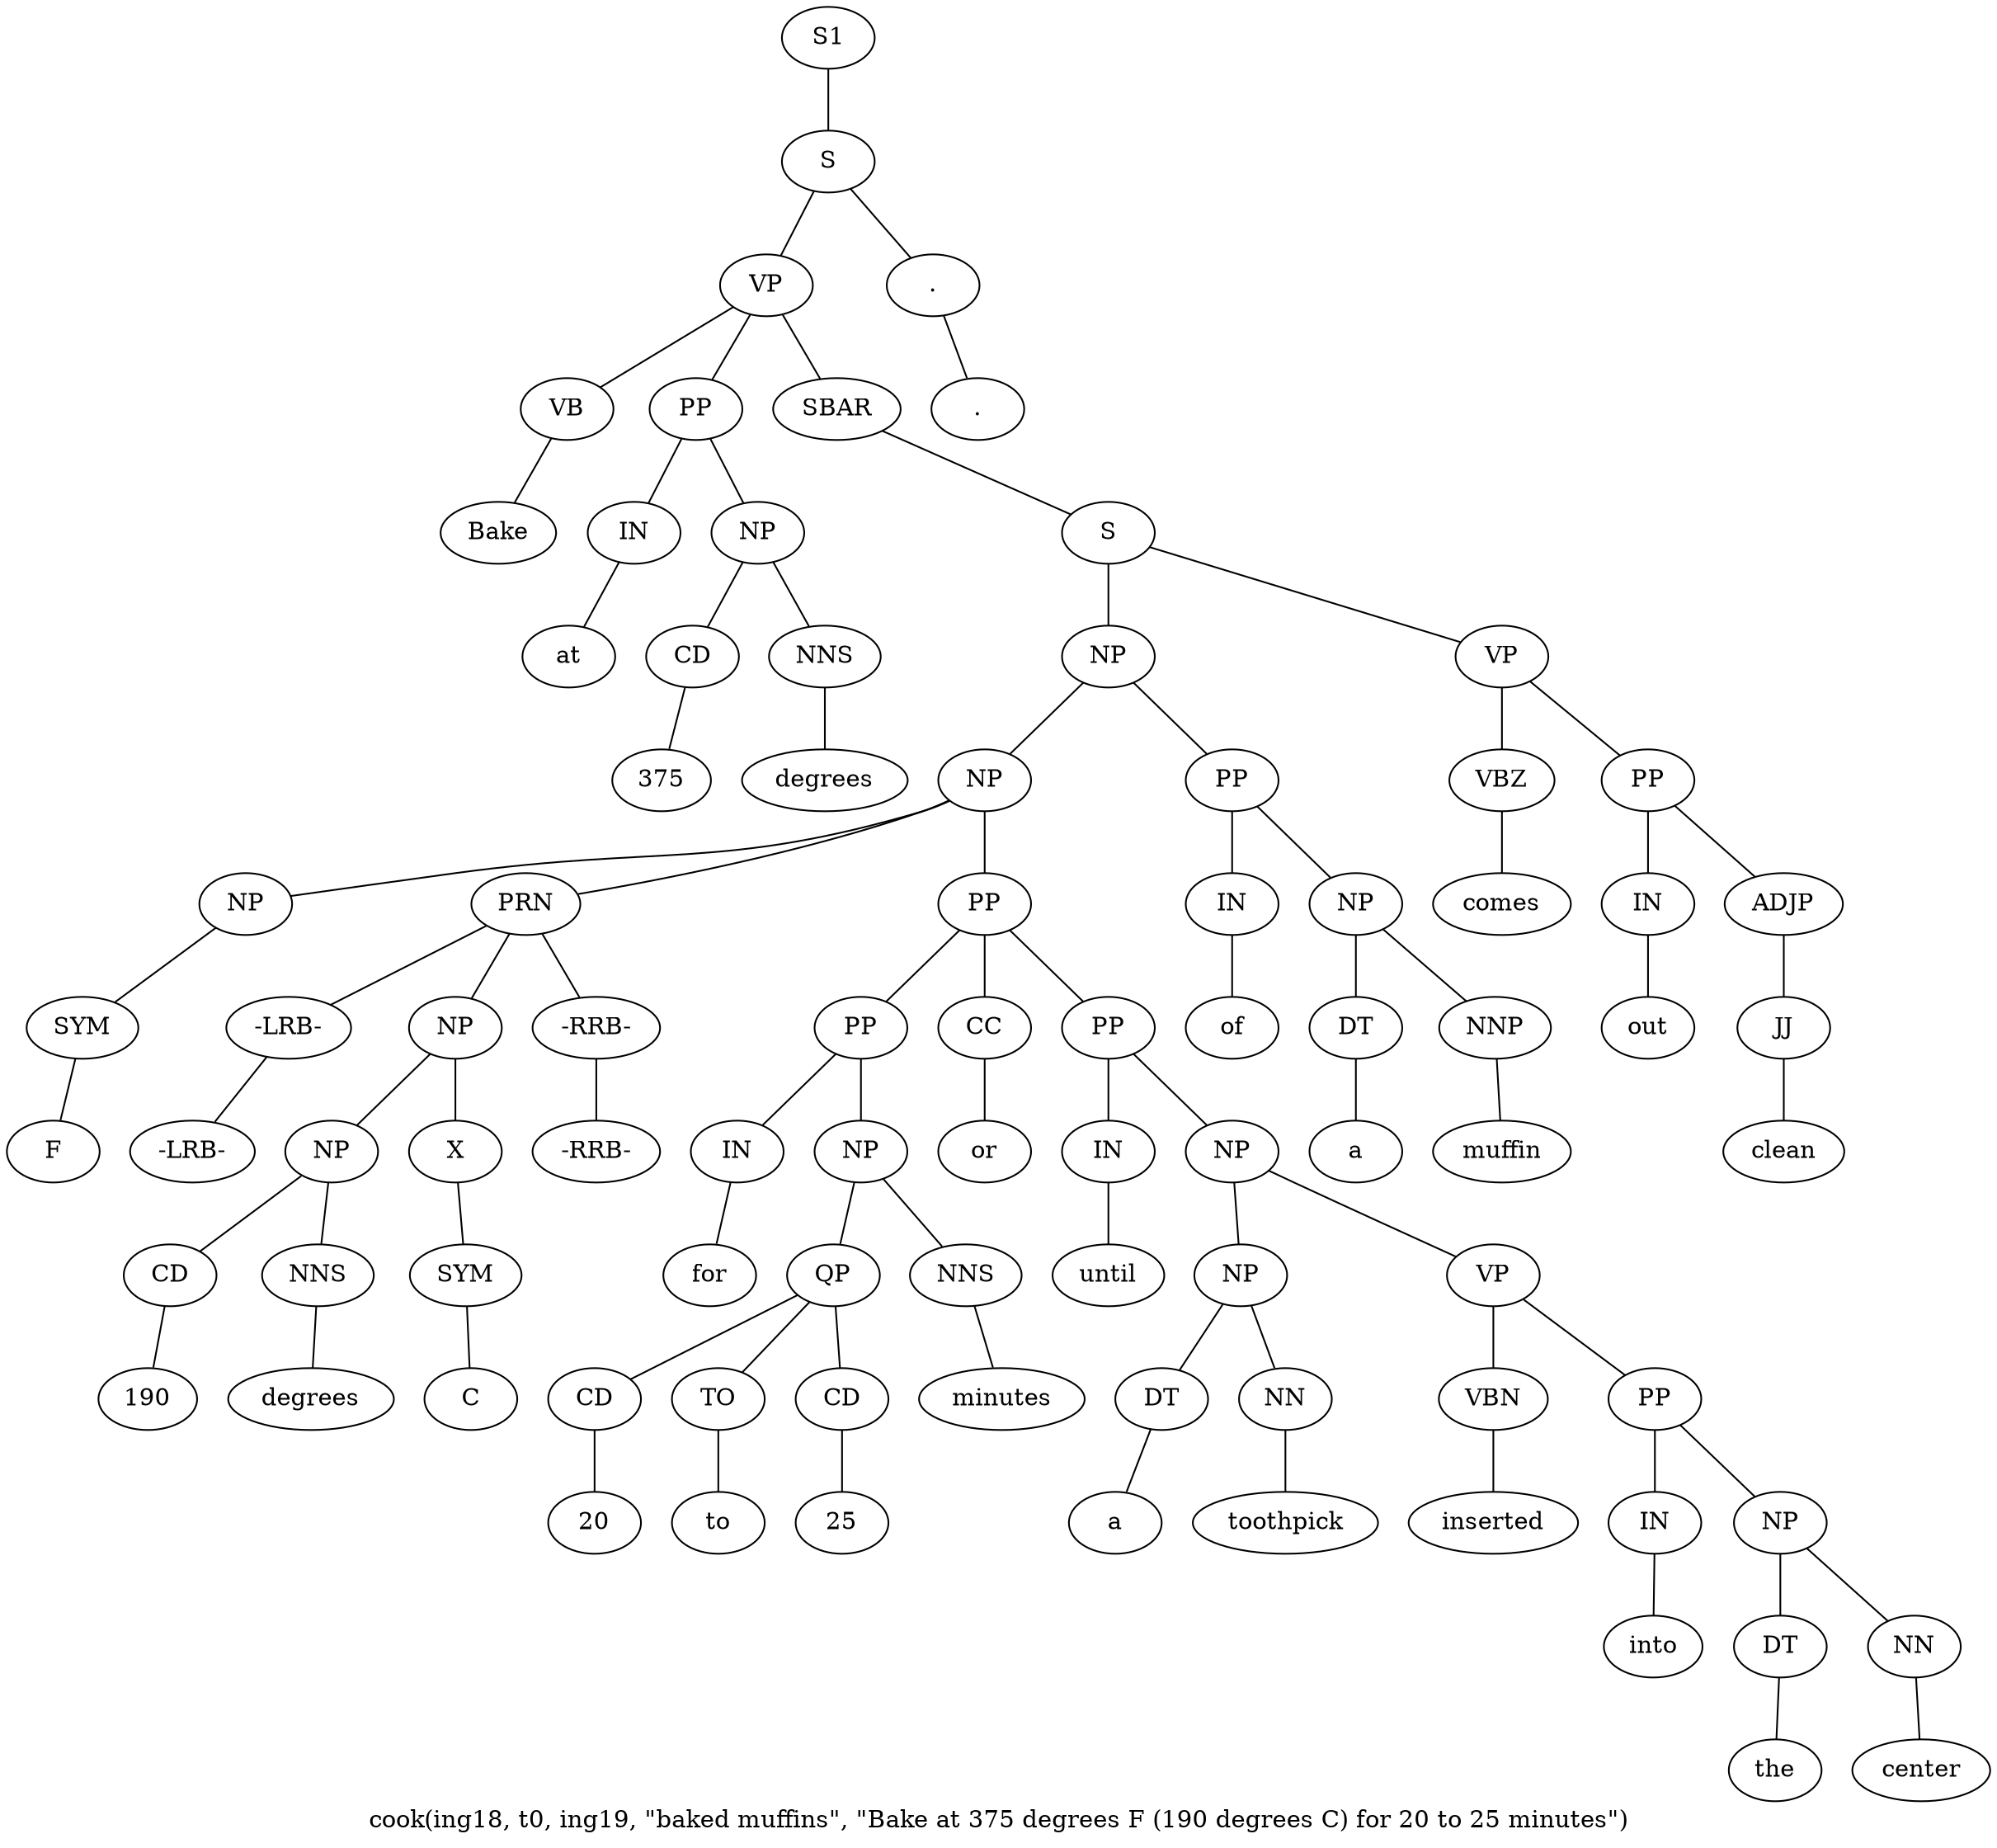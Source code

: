 graph SyntaxGraph {
	label = "cook(ing18, t0, ing19, \"baked muffins\", \"Bake at 375 degrees F (190 degrees C) for 20 to 25 minutes\")";
	Node0 [label="S1"];
	Node1 [label="S"];
	Node2 [label="VP"];
	Node3 [label="VB"];
	Node4 [label="Bake"];
	Node5 [label="PP"];
	Node6 [label="IN"];
	Node7 [label="at"];
	Node8 [label="NP"];
	Node9 [label="CD"];
	Node10 [label="375"];
	Node11 [label="NNS"];
	Node12 [label="degrees"];
	Node13 [label="SBAR"];
	Node14 [label="S"];
	Node15 [label="NP"];
	Node16 [label="NP"];
	Node17 [label="NP"];
	Node18 [label="SYM"];
	Node19 [label="F"];
	Node20 [label="PRN"];
	Node21 [label="-LRB-"];
	Node22 [label="-LRB-"];
	Node23 [label="NP"];
	Node24 [label="NP"];
	Node25 [label="CD"];
	Node26 [label="190"];
	Node27 [label="NNS"];
	Node28 [label="degrees"];
	Node29 [label="X"];
	Node30 [label="SYM"];
	Node31 [label="C"];
	Node32 [label="-RRB-"];
	Node33 [label="-RRB-"];
	Node34 [label="PP"];
	Node35 [label="PP"];
	Node36 [label="IN"];
	Node37 [label="for"];
	Node38 [label="NP"];
	Node39 [label="QP"];
	Node40 [label="CD"];
	Node41 [label="20"];
	Node42 [label="TO"];
	Node43 [label="to"];
	Node44 [label="CD"];
	Node45 [label="25"];
	Node46 [label="NNS"];
	Node47 [label="minutes"];
	Node48 [label="CC"];
	Node49 [label="or"];
	Node50 [label="PP"];
	Node51 [label="IN"];
	Node52 [label="until"];
	Node53 [label="NP"];
	Node54 [label="NP"];
	Node55 [label="DT"];
	Node56 [label="a"];
	Node57 [label="NN"];
	Node58 [label="toothpick"];
	Node59 [label="VP"];
	Node60 [label="VBN"];
	Node61 [label="inserted"];
	Node62 [label="PP"];
	Node63 [label="IN"];
	Node64 [label="into"];
	Node65 [label="NP"];
	Node66 [label="DT"];
	Node67 [label="the"];
	Node68 [label="NN"];
	Node69 [label="center"];
	Node70 [label="PP"];
	Node71 [label="IN"];
	Node72 [label="of"];
	Node73 [label="NP"];
	Node74 [label="DT"];
	Node75 [label="a"];
	Node76 [label="NNP"];
	Node77 [label="muffin"];
	Node78 [label="VP"];
	Node79 [label="VBZ"];
	Node80 [label="comes"];
	Node81 [label="PP"];
	Node82 [label="IN"];
	Node83 [label="out"];
	Node84 [label="ADJP"];
	Node85 [label="JJ"];
	Node86 [label="clean"];
	Node87 [label="."];
	Node88 [label="."];

	Node0 -- Node1;
	Node1 -- Node2;
	Node1 -- Node87;
	Node2 -- Node3;
	Node2 -- Node5;
	Node2 -- Node13;
	Node3 -- Node4;
	Node5 -- Node6;
	Node5 -- Node8;
	Node6 -- Node7;
	Node8 -- Node9;
	Node8 -- Node11;
	Node9 -- Node10;
	Node11 -- Node12;
	Node13 -- Node14;
	Node14 -- Node15;
	Node14 -- Node78;
	Node15 -- Node16;
	Node15 -- Node70;
	Node16 -- Node17;
	Node16 -- Node20;
	Node16 -- Node34;
	Node17 -- Node18;
	Node18 -- Node19;
	Node20 -- Node21;
	Node20 -- Node23;
	Node20 -- Node32;
	Node21 -- Node22;
	Node23 -- Node24;
	Node23 -- Node29;
	Node24 -- Node25;
	Node24 -- Node27;
	Node25 -- Node26;
	Node27 -- Node28;
	Node29 -- Node30;
	Node30 -- Node31;
	Node32 -- Node33;
	Node34 -- Node35;
	Node34 -- Node48;
	Node34 -- Node50;
	Node35 -- Node36;
	Node35 -- Node38;
	Node36 -- Node37;
	Node38 -- Node39;
	Node38 -- Node46;
	Node39 -- Node40;
	Node39 -- Node42;
	Node39 -- Node44;
	Node40 -- Node41;
	Node42 -- Node43;
	Node44 -- Node45;
	Node46 -- Node47;
	Node48 -- Node49;
	Node50 -- Node51;
	Node50 -- Node53;
	Node51 -- Node52;
	Node53 -- Node54;
	Node53 -- Node59;
	Node54 -- Node55;
	Node54 -- Node57;
	Node55 -- Node56;
	Node57 -- Node58;
	Node59 -- Node60;
	Node59 -- Node62;
	Node60 -- Node61;
	Node62 -- Node63;
	Node62 -- Node65;
	Node63 -- Node64;
	Node65 -- Node66;
	Node65 -- Node68;
	Node66 -- Node67;
	Node68 -- Node69;
	Node70 -- Node71;
	Node70 -- Node73;
	Node71 -- Node72;
	Node73 -- Node74;
	Node73 -- Node76;
	Node74 -- Node75;
	Node76 -- Node77;
	Node78 -- Node79;
	Node78 -- Node81;
	Node79 -- Node80;
	Node81 -- Node82;
	Node81 -- Node84;
	Node82 -- Node83;
	Node84 -- Node85;
	Node85 -- Node86;
	Node87 -- Node88;
}
